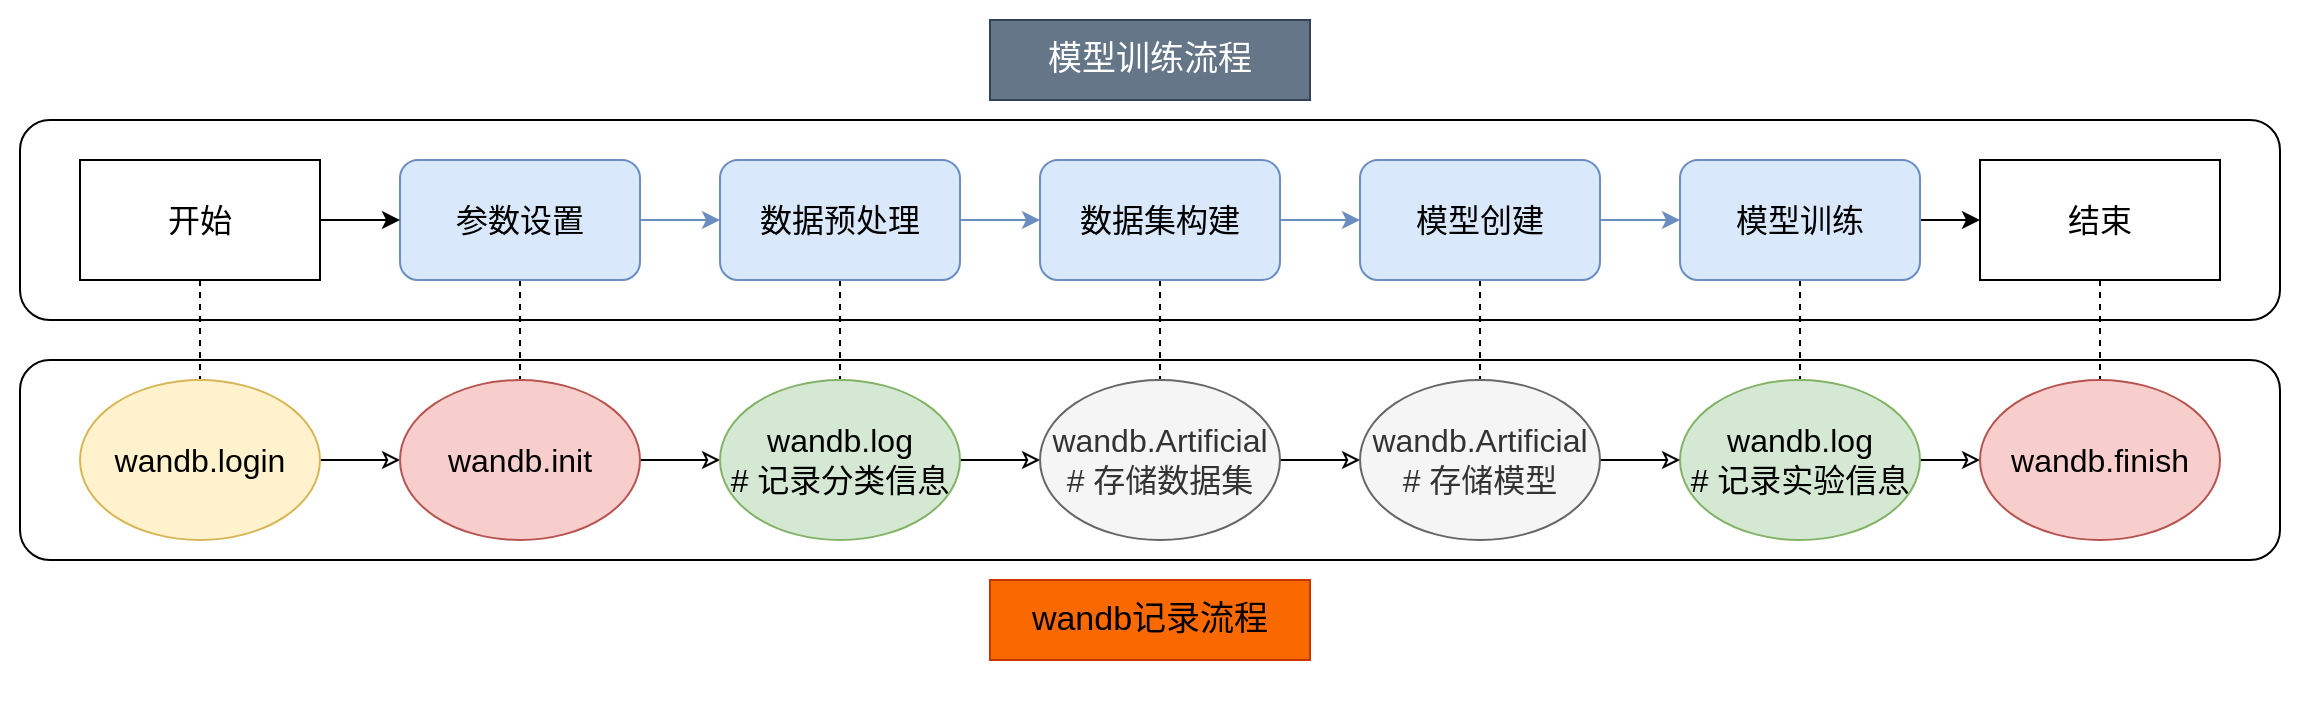 <mxfile version="20.8.16" type="device"><diagram id="yIdrn3TpPDFzrsG2udYS" name="第 1 页"><mxGraphModel dx="2885" dy="1989" grid="1" gridSize="10" guides="1" tooltips="1" connect="1" arrows="1" fold="1" page="1" pageScale="1" pageWidth="827" pageHeight="1169" math="0" shadow="0"><root><mxCell id="0"/><mxCell id="1" parent="0"/><mxCell id="ddH1wxBLQVqy7IMykpK7-41" value="" style="rounded=0;whiteSpace=wrap;html=1;fontSize=17;strokeColor=none;" vertex="1" parent="1"><mxGeometry x="-100" y="-20" width="1150" height="350" as="geometry"/></mxCell><mxCell id="ddH1wxBLQVqy7IMykpK7-38" value="" style="rounded=1;whiteSpace=wrap;html=1;" vertex="1" parent="1"><mxGeometry x="-90" y="160" width="1130" height="100" as="geometry"/></mxCell><mxCell id="ddH1wxBLQVqy7IMykpK7-37" value="" style="rounded=1;whiteSpace=wrap;html=1;" vertex="1" parent="1"><mxGeometry x="-90" y="40" width="1130" height="100" as="geometry"/></mxCell><mxCell id="11" style="edgeStyle=none;html=1;exitX=1;exitY=0.5;exitDx=0;exitDy=0;entryX=0;entryY=0.5;entryDx=0;entryDy=0;fontSize=16;fillColor=#dae8fc;strokeColor=#6c8ebf;" parent="1" source="2" target="3" edge="1"><mxGeometry relative="1" as="geometry"/></mxCell><mxCell id="19" style="edgeStyle=none;html=1;exitX=0.5;exitY=1;exitDx=0;exitDy=0;entryX=0.5;entryY=0;entryDx=0;entryDy=0;dashed=1;fontSize=16;endArrow=none;endFill=0;" parent="1" source="2" target="18" edge="1"><mxGeometry relative="1" as="geometry"/></mxCell><mxCell id="2" value="参数设置" style="rounded=1;whiteSpace=wrap;html=1;fontSize=16;fillColor=#dae8fc;strokeColor=#6c8ebf;" parent="1" vertex="1"><mxGeometry x="100" y="60" width="120" height="60" as="geometry"/></mxCell><mxCell id="12" style="edgeStyle=none;html=1;exitX=1;exitY=0.5;exitDx=0;exitDy=0;entryX=0;entryY=0.5;entryDx=0;entryDy=0;fontSize=16;fillColor=#dae8fc;strokeColor=#6c8ebf;" parent="1" source="3" target="5" edge="1"><mxGeometry relative="1" as="geometry"/></mxCell><mxCell id="21" style="edgeStyle=none;html=1;exitX=0.5;exitY=1;exitDx=0;exitDy=0;entryX=0.5;entryY=0;entryDx=0;entryDy=0;dashed=1;fontSize=16;endArrow=none;endFill=0;" parent="1" source="3" target="20" edge="1"><mxGeometry relative="1" as="geometry"/></mxCell><mxCell id="3" value="数据预处理" style="rounded=1;whiteSpace=wrap;html=1;fontSize=16;fillColor=#dae8fc;strokeColor=#6c8ebf;" parent="1" vertex="1"><mxGeometry x="260" y="60" width="120" height="60" as="geometry"/></mxCell><mxCell id="13" style="edgeStyle=none;html=1;exitX=1;exitY=0.5;exitDx=0;exitDy=0;entryX=0;entryY=0.5;entryDx=0;entryDy=0;fontSize=16;fillColor=#dae8fc;strokeColor=#6c8ebf;" parent="1" source="5" target="6" edge="1"><mxGeometry relative="1" as="geometry"/></mxCell><mxCell id="37" style="edgeStyle=none;html=1;exitX=0.5;exitY=1;exitDx=0;exitDy=0;entryX=0.5;entryY=0;entryDx=0;entryDy=0;dashed=1;fontSize=16;endArrow=none;endFill=0;" parent="1" source="5" target="30" edge="1"><mxGeometry relative="1" as="geometry"/></mxCell><mxCell id="5" value="数据集构建" style="rounded=1;whiteSpace=wrap;html=1;fontSize=16;fillColor=#dae8fc;strokeColor=#6c8ebf;" parent="1" vertex="1"><mxGeometry x="420" y="60" width="120" height="60" as="geometry"/></mxCell><mxCell id="14" style="edgeStyle=none;html=1;exitX=1;exitY=0.5;exitDx=0;exitDy=0;fontSize=16;fillColor=#dae8fc;strokeColor=#6c8ebf;" parent="1" source="6" target="7" edge="1"><mxGeometry relative="1" as="geometry"/></mxCell><mxCell id="36" style="edgeStyle=none;html=1;exitX=0.5;exitY=1;exitDx=0;exitDy=0;entryX=0.5;entryY=0;entryDx=0;entryDy=0;fontSize=16;endArrow=none;endFill=0;dashed=1;" parent="1" source="6" target="32" edge="1"><mxGeometry relative="1" as="geometry"/></mxCell><mxCell id="6" value="模型创建" style="rounded=1;whiteSpace=wrap;html=1;fontSize=16;fillColor=#dae8fc;strokeColor=#6c8ebf;" parent="1" vertex="1"><mxGeometry x="580" y="60" width="120" height="60" as="geometry"/></mxCell><mxCell id="15" style="edgeStyle=none;html=1;exitX=1;exitY=0.5;exitDx=0;exitDy=0;entryX=0;entryY=0.5;entryDx=0;entryDy=0;fontSize=16;" parent="1" source="7" target="8" edge="1"><mxGeometry relative="1" as="geometry"/></mxCell><mxCell id="23" style="edgeStyle=none;html=1;exitX=0.5;exitY=1;exitDx=0;exitDy=0;entryX=0.5;entryY=0;entryDx=0;entryDy=0;dashed=1;fontSize=16;endArrow=none;endFill=0;" parent="1" source="7" target="22" edge="1"><mxGeometry relative="1" as="geometry"/></mxCell><mxCell id="7" value="模型训练" style="rounded=1;whiteSpace=wrap;html=1;fontSize=16;fillColor=#dae8fc;strokeColor=#6c8ebf;" parent="1" vertex="1"><mxGeometry x="740" y="60" width="120" height="60" as="geometry"/></mxCell><mxCell id="25" style="edgeStyle=none;html=1;exitX=0.5;exitY=1;exitDx=0;exitDy=0;entryX=0.5;entryY=0;entryDx=0;entryDy=0;dashed=1;fontSize=16;endArrow=none;endFill=0;" parent="1" source="8" target="24" edge="1"><mxGeometry relative="1" as="geometry"/></mxCell><mxCell id="8" value="结束" style="rounded=1;whiteSpace=wrap;html=1;fontSize=16;arcSize=0;" parent="1" vertex="1"><mxGeometry x="890" y="60" width="120" height="60" as="geometry"/></mxCell><mxCell id="10" style="edgeStyle=none;html=1;exitX=1;exitY=0.5;exitDx=0;exitDy=0;entryX=0;entryY=0.5;entryDx=0;entryDy=0;fontSize=16;" parent="1" source="9" target="2" edge="1"><mxGeometry relative="1" as="geometry"/></mxCell><mxCell id="17" style="edgeStyle=none;html=1;exitX=0.5;exitY=1;exitDx=0;exitDy=0;entryX=0.5;entryY=0;entryDx=0;entryDy=0;fontSize=16;endArrow=none;endFill=0;dashed=1;" parent="1" source="9" target="16" edge="1"><mxGeometry relative="1" as="geometry"/></mxCell><mxCell id="9" value="开始" style="rounded=1;whiteSpace=wrap;html=1;fontSize=16;arcSize=0;" parent="1" vertex="1"><mxGeometry x="-60" y="60" width="120" height="60" as="geometry"/></mxCell><mxCell id="26" style="edgeStyle=none;html=1;exitX=1;exitY=0.5;exitDx=0;exitDy=0;entryX=0;entryY=0.5;entryDx=0;entryDy=0;fontSize=16;endArrow=classic;endFill=0;" parent="1" source="16" target="18" edge="1"><mxGeometry relative="1" as="geometry"/></mxCell><mxCell id="16" value="wandb.login" style="ellipse;whiteSpace=wrap;html=1;fontSize=16;fillColor=#fff2cc;strokeColor=#d6b656;" parent="1" vertex="1"><mxGeometry x="-60" y="170" width="120" height="80" as="geometry"/></mxCell><mxCell id="27" style="edgeStyle=none;html=1;exitX=1;exitY=0.5;exitDx=0;exitDy=0;entryX=0;entryY=0.5;entryDx=0;entryDy=0;fontSize=16;endArrow=classic;endFill=0;" parent="1" source="18" target="20" edge="1"><mxGeometry relative="1" as="geometry"/></mxCell><mxCell id="18" value="wandb.init" style="ellipse;whiteSpace=wrap;html=1;fontSize=16;fillColor=#f8cecc;strokeColor=#b85450;" parent="1" vertex="1"><mxGeometry x="100" y="170" width="120" height="80" as="geometry"/></mxCell><mxCell id="33" style="edgeStyle=none;html=1;exitX=1;exitY=0.5;exitDx=0;exitDy=0;entryX=0;entryY=0.5;entryDx=0;entryDy=0;fontSize=16;endArrow=classic;endFill=0;" parent="1" source="20" target="30" edge="1"><mxGeometry relative="1" as="geometry"/></mxCell><mxCell id="20" value="wandb.log&lt;br&gt;# 记录分类信息" style="ellipse;whiteSpace=wrap;html=1;fontSize=16;fillColor=#d5e8d4;strokeColor=#82b366;" parent="1" vertex="1"><mxGeometry x="260" y="170" width="120" height="80" as="geometry"/></mxCell><mxCell id="29" style="edgeStyle=none;html=1;exitX=1;exitY=0.5;exitDx=0;exitDy=0;entryX=0;entryY=0.5;entryDx=0;entryDy=0;fontSize=16;endArrow=classic;endFill=0;" parent="1" source="22" target="24" edge="1"><mxGeometry relative="1" as="geometry"/></mxCell><mxCell id="22" value="wandb.log&lt;br&gt;# 记录实验信息" style="ellipse;whiteSpace=wrap;html=1;fontSize=16;fillColor=#d5e8d4;strokeColor=#82b366;" parent="1" vertex="1"><mxGeometry x="740" y="170" width="120" height="80" as="geometry"/></mxCell><mxCell id="24" value="wandb.finish" style="ellipse;whiteSpace=wrap;html=1;fontSize=16;fillColor=#f8cecc;strokeColor=#b85450;" parent="1" vertex="1"><mxGeometry x="890" y="170" width="120" height="80" as="geometry"/></mxCell><mxCell id="34" style="edgeStyle=none;html=1;exitX=1;exitY=0.5;exitDx=0;exitDy=0;fontSize=16;endArrow=classic;endFill=0;" parent="1" source="30" target="32" edge="1"><mxGeometry relative="1" as="geometry"/></mxCell><mxCell id="30" value="wandb.Artificial&lt;br&gt;# 存储数据集" style="ellipse;whiteSpace=wrap;html=1;fontSize=16;fillColor=#f5f5f5;fontColor=#333333;strokeColor=#666666;" parent="1" vertex="1"><mxGeometry x="420" y="170" width="120" height="80" as="geometry"/></mxCell><mxCell id="35" style="edgeStyle=none;html=1;exitX=1;exitY=0.5;exitDx=0;exitDy=0;entryX=0;entryY=0.5;entryDx=0;entryDy=0;fontSize=16;endArrow=classic;endFill=0;" parent="1" source="32" target="22" edge="1"><mxGeometry relative="1" as="geometry"/></mxCell><mxCell id="32" value="wandb.Artificial&lt;br&gt;# 存储模型" style="ellipse;whiteSpace=wrap;html=1;fontSize=16;fillColor=#f5f5f5;fontColor=#333333;strokeColor=#666666;" parent="1" vertex="1"><mxGeometry x="580" y="170" width="120" height="80" as="geometry"/></mxCell><mxCell id="ddH1wxBLQVqy7IMykpK7-39" value="&lt;font style=&quot;font-size: 17px;&quot;&gt;模型训练流程&lt;/font&gt;" style="rounded=0;whiteSpace=wrap;html=1;fillColor=#647687;fontColor=#ffffff;strokeColor=#314354;" vertex="1" parent="1"><mxGeometry x="395" y="-10" width="160" height="40" as="geometry"/></mxCell><mxCell id="ddH1wxBLQVqy7IMykpK7-40" value="&lt;font style=&quot;font-size: 17px;&quot;&gt;wandb记录流程&lt;/font&gt;" style="rounded=0;whiteSpace=wrap;html=1;fillColor=#fa6800;fontColor=#000000;strokeColor=#C73500;" vertex="1" parent="1"><mxGeometry x="395" y="270" width="160" height="40" as="geometry"/></mxCell></root></mxGraphModel></diagram></mxfile>
